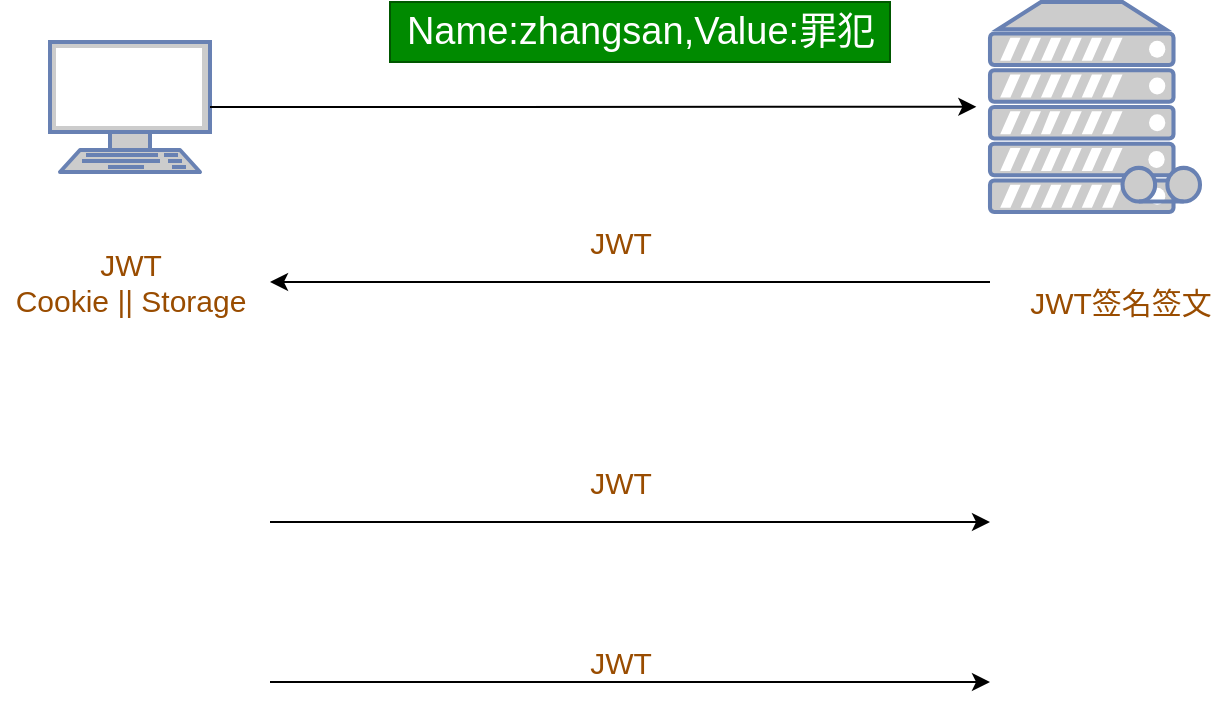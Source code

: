 <mxfile>
    <diagram id="mrjVVPrdTzKCAXpCAsca" name="第 1 页">
        <mxGraphModel dx="710" dy="614" grid="1" gridSize="10" guides="1" tooltips="1" connect="1" arrows="1" fold="1" page="1" pageScale="1" pageWidth="827" pageHeight="1169" math="0" shadow="0">
            <root>
                <mxCell id="0"/>
                <mxCell id="1" parent="0"/>
                <mxCell id="2" value="" style="fontColor=#0066CC;verticalAlign=top;verticalLabelPosition=bottom;labelPosition=center;align=center;html=1;outlineConnect=0;fillColor=#CCCCCC;strokeColor=#6881B3;gradientColor=none;gradientDirection=north;strokeWidth=2;shape=mxgraph.networks.terminal;" parent="1" vertex="1">
                    <mxGeometry x="50" y="120" width="80" height="65" as="geometry"/>
                </mxCell>
                <mxCell id="3" value="" style="fontColor=#0066CC;verticalAlign=top;verticalLabelPosition=bottom;labelPosition=center;align=center;html=1;outlineConnect=0;fillColor=#CCCCCC;strokeColor=#6881B3;gradientColor=none;gradientDirection=north;strokeWidth=2;shape=mxgraph.networks.tape_storage;" parent="1" vertex="1">
                    <mxGeometry x="520" y="100" width="105" height="105" as="geometry"/>
                </mxCell>
                <mxCell id="4" value="" style="endArrow=classic;html=1;exitX=1;exitY=0.5;exitDx=0;exitDy=0;exitPerimeter=0;entryX=-0.065;entryY=0.499;entryDx=0;entryDy=0;entryPerimeter=0;" parent="1" source="2" target="3" edge="1">
                    <mxGeometry width="50" height="50" relative="1" as="geometry">
                        <mxPoint x="340" y="340" as="sourcePoint"/>
                        <mxPoint x="390" y="290" as="targetPoint"/>
                    </mxGeometry>
                </mxCell>
                <mxCell id="6" value="" style="endArrow=classic;html=1;fontSize=19;fontColor=#003300;" parent="1" edge="1">
                    <mxGeometry width="50" height="50" relative="1" as="geometry">
                        <mxPoint x="520" y="240" as="sourcePoint"/>
                        <mxPoint x="160" y="240" as="targetPoint"/>
                    </mxGeometry>
                </mxCell>
                <mxCell id="8" value="Name:zhangsan,Value:罪犯" style="text;html=1;align=center;verticalAlign=middle;resizable=0;points=[];autosize=1;strokeColor=#005700;fillColor=#008a00;fontSize=19;fontColor=#ffffff;" parent="1" vertex="1">
                    <mxGeometry x="220" y="100" width="250" height="30" as="geometry"/>
                </mxCell>
                <mxCell id="9" value="" style="endArrow=classic;html=1;fontSize=19;fontColor=#003300;" parent="1" edge="1">
                    <mxGeometry width="50" height="50" relative="1" as="geometry">
                        <mxPoint x="160" y="360" as="sourcePoint"/>
                        <mxPoint x="520" y="360" as="targetPoint"/>
                    </mxGeometry>
                </mxCell>
                <mxCell id="11" value="" style="endArrow=classic;html=1;fontSize=19;fontColor=#003300;" parent="1" edge="1">
                    <mxGeometry width="50" height="50" relative="1" as="geometry">
                        <mxPoint x="160" y="440" as="sourcePoint"/>
                        <mxPoint x="520" y="440" as="targetPoint"/>
                    </mxGeometry>
                </mxCell>
                <mxCell id="18" value="&lt;font style=&quot;font-size: 15px&quot; color=&quot;#994c00&quot;&gt;&lt;font style=&quot;font-size: 15px&quot;&gt;JWT签名&lt;/font&gt;签文&lt;/font&gt;" style="text;html=1;align=center;verticalAlign=middle;resizable=0;points=[];autosize=1;strokeColor=none;fillColor=none;" vertex="1" parent="1">
                    <mxGeometry x="530" y="240" width="110" height="20" as="geometry"/>
                </mxCell>
                <mxCell id="19" value="JWT" style="text;html=1;align=center;verticalAlign=middle;resizable=0;points=[];autosize=1;strokeColor=none;fillColor=none;fontSize=15;fontColor=#994C00;" vertex="1" parent="1">
                    <mxGeometry x="310" y="210" width="50" height="20" as="geometry"/>
                </mxCell>
                <mxCell id="21" value="JWT" style="text;html=1;align=center;verticalAlign=middle;resizable=0;points=[];autosize=1;strokeColor=none;fillColor=none;fontSize=15;fontColor=#994C00;" vertex="1" parent="1">
                    <mxGeometry x="310" y="330" width="50" height="20" as="geometry"/>
                </mxCell>
                <mxCell id="22" value="JWT" style="text;html=1;align=center;verticalAlign=middle;resizable=0;points=[];autosize=1;strokeColor=none;fillColor=none;fontSize=15;fontColor=#994C00;" vertex="1" parent="1">
                    <mxGeometry x="310" y="420" width="50" height="20" as="geometry"/>
                </mxCell>
                <mxCell id="23" value="JWT&lt;br&gt;Cookie || Storage" style="text;html=1;align=center;verticalAlign=middle;resizable=0;points=[];autosize=1;strokeColor=none;fillColor=none;fontSize=15;fontColor=#994C00;" vertex="1" parent="1">
                    <mxGeometry x="25" y="220" width="130" height="40" as="geometry"/>
                </mxCell>
            </root>
        </mxGraphModel>
    </diagram>
</mxfile>